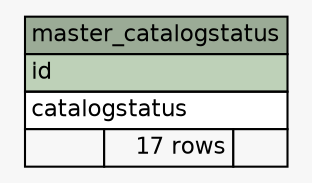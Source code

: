 // dot 2.2.1 on Windows 10 10.0
// SchemaSpy rev 590
digraph "master_catalogstatus" {
  graph [
    rankdir="RL"
    bgcolor="#f7f7f7"
    nodesep="0.18"
    ranksep="0.46"
    fontname="Helvetica"
    fontsize="11"
  ];
  node [
    fontname="Helvetica"
    fontsize="11"
    shape="plaintext"
  ];
  edge [
    arrowsize="0.8"
  ];
  "master_catalogstatus" [
    label=<
    <TABLE BORDER="0" CELLBORDER="1" CELLSPACING="0" BGCOLOR="#ffffff">
      <TR><TD COLSPAN="3" BGCOLOR="#9bab96" ALIGN="CENTER">master_catalogstatus</TD></TR>
      <TR><TD PORT="id" COLSPAN="3" BGCOLOR="#bed1b8" ALIGN="LEFT">id</TD></TR>
      <TR><TD PORT="catalogstatus" COLSPAN="3" ALIGN="LEFT">catalogstatus</TD></TR>
      <TR><TD ALIGN="LEFT" BGCOLOR="#f7f7f7">  </TD><TD ALIGN="RIGHT" BGCOLOR="#f7f7f7">17 rows</TD><TD ALIGN="RIGHT" BGCOLOR="#f7f7f7">  </TD></TR>
    </TABLE>>
    URL="tables/master_catalogstatus.html"
    tooltip="master_catalogstatus"
  ];
}
